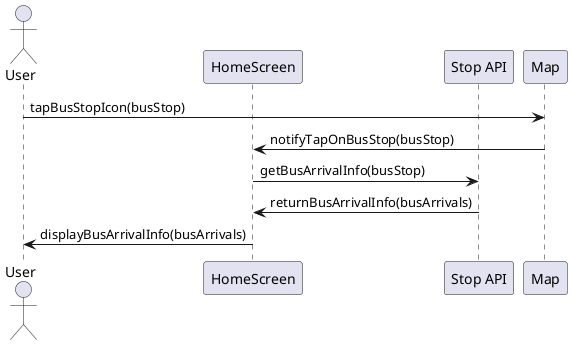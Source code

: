 @startuml

actor User
participant HomeScreen
participant "Stop API" as StopAPI
participant Map

User -> Map : tapBusStopIcon(busStop)
Map -> HomeScreen : notifyTapOnBusStop(busStop)
HomeScreen -> StopAPI : getBusArrivalInfo(busStop)
StopAPI -> HomeScreen : returnBusArrivalInfo(busArrivals)
HomeScreen -> User : displayBusArrivalInfo(busArrivals)

@enduml
